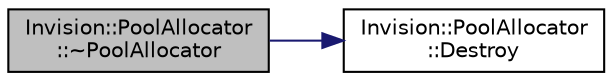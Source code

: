 digraph "Invision::PoolAllocator::~PoolAllocator"
{
 // LATEX_PDF_SIZE
  edge [fontname="Helvetica",fontsize="10",labelfontname="Helvetica",labelfontsize="10"];
  node [fontname="Helvetica",fontsize="10",shape=record];
  rankdir="LR";
  Node1 [label="Invision::PoolAllocator\l::~PoolAllocator",height=0.2,width=0.4,color="black", fillcolor="grey75", style="filled", fontcolor="black",tooltip=" "];
  Node1 -> Node2 [color="midnightblue",fontsize="10",style="solid",fontname="Helvetica"];
  Node2 [label="Invision::PoolAllocator\l::Destroy",height=0.2,width=0.4,color="black", fillcolor="white", style="filled",URL="$class_invision_1_1_pool_allocator.html#af1ba0ddda224a925b69b24f1dd144e9d",tooltip=" "];
}
